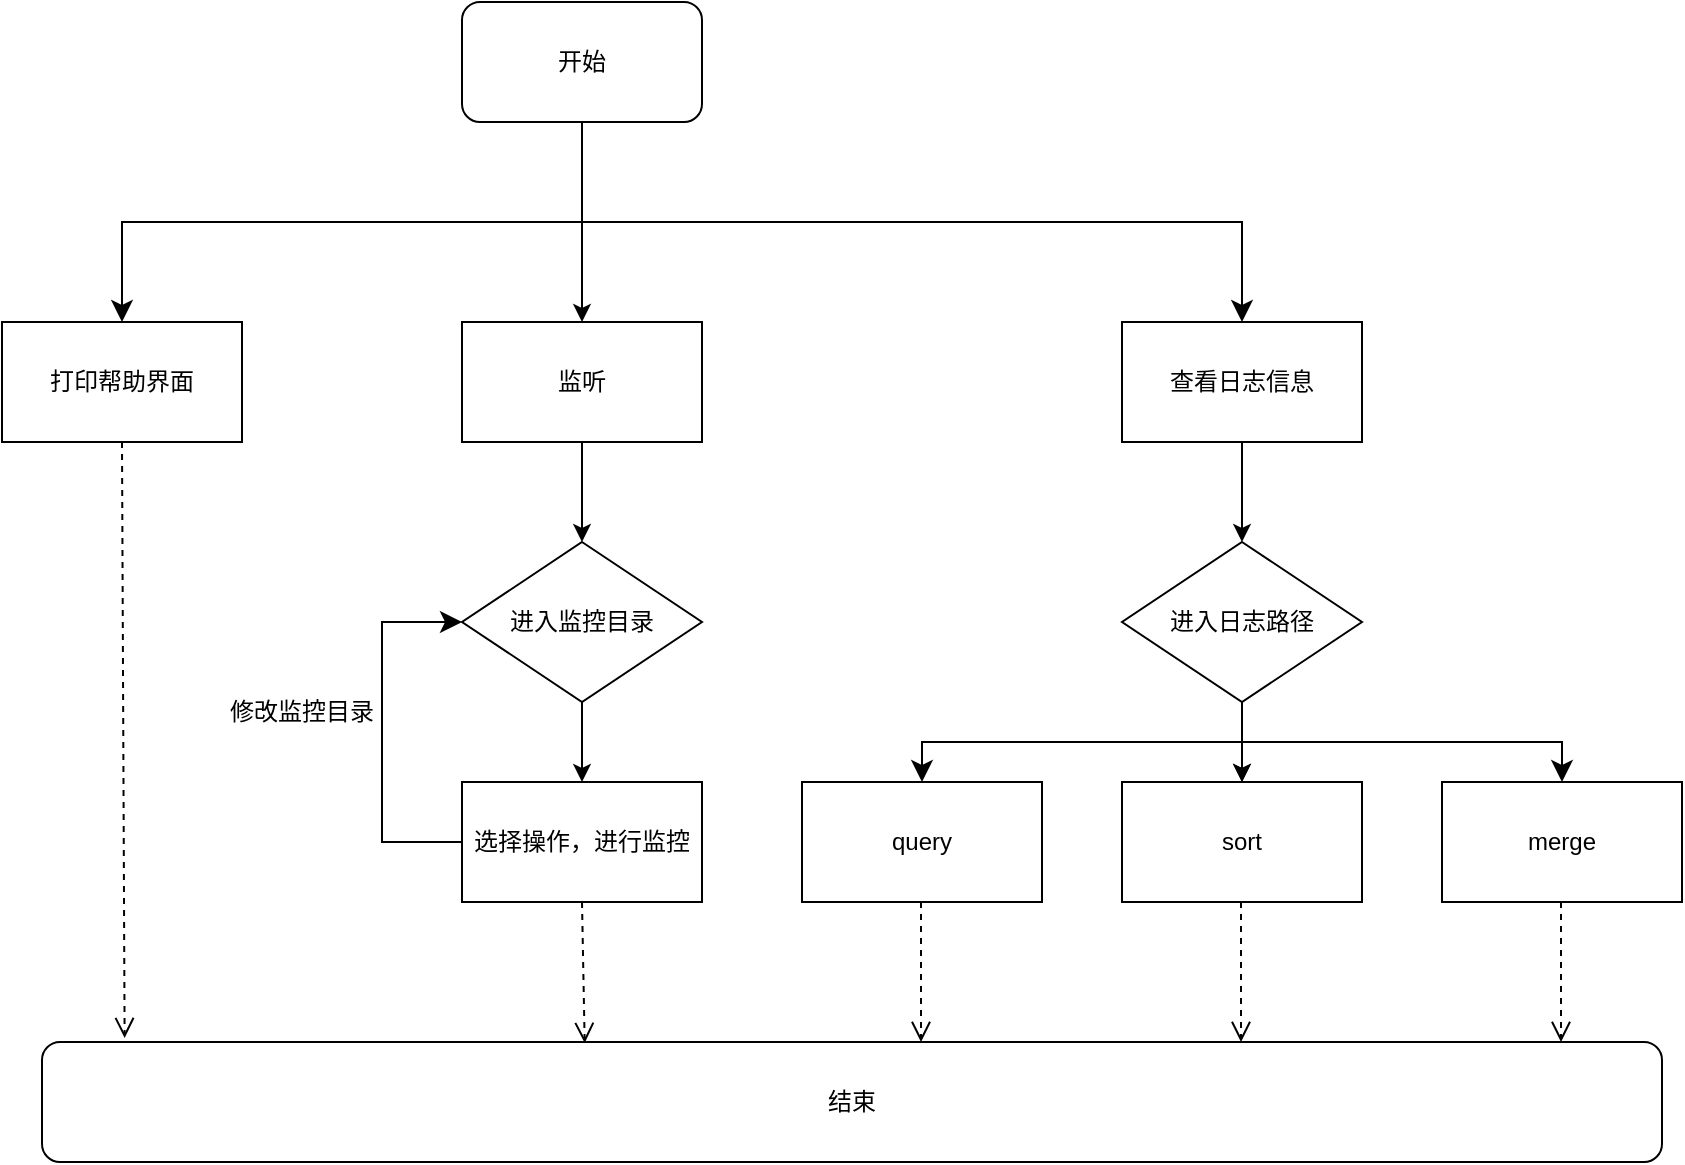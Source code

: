 <mxfile version="24.6.4" type="github">
  <diagram name="Page-1" id="e7e014a7-5840-1c2e-5031-d8a46d1fe8dd">
    <mxGraphModel dx="919" dy="655" grid="1" gridSize="10" guides="1" tooltips="1" connect="1" arrows="1" fold="1" page="1" pageScale="1" pageWidth="1169" pageHeight="826" background="none" math="0" shadow="0">
      <root>
        <mxCell id="0" />
        <mxCell id="1" parent="0" />
        <mxCell id="pgPd4hov-5LyuJY6HFhG-45" value="" style="edgeStyle=orthogonalEdgeStyle;rounded=0;orthogonalLoop=1;jettySize=auto;html=1;" edge="1" parent="1" source="pgPd4hov-5LyuJY6HFhG-41" target="pgPd4hov-5LyuJY6HFhG-44">
          <mxGeometry relative="1" as="geometry" />
        </mxCell>
        <mxCell id="pgPd4hov-5LyuJY6HFhG-41" value="开始" style="rounded=1;whiteSpace=wrap;html=1;" vertex="1" parent="1">
          <mxGeometry x="360" y="90" width="120" height="60" as="geometry" />
        </mxCell>
        <mxCell id="pgPd4hov-5LyuJY6HFhG-54" value="" style="edgeStyle=orthogonalEdgeStyle;rounded=0;orthogonalLoop=1;jettySize=auto;html=1;" edge="1" parent="1" source="pgPd4hov-5LyuJY6HFhG-44" target="pgPd4hov-5LyuJY6HFhG-53">
          <mxGeometry relative="1" as="geometry" />
        </mxCell>
        <mxCell id="pgPd4hov-5LyuJY6HFhG-44" value="监听" style="rounded=0;whiteSpace=wrap;html=1;" vertex="1" parent="1">
          <mxGeometry x="360" y="250" width="120" height="60" as="geometry" />
        </mxCell>
        <mxCell id="pgPd4hov-5LyuJY6HFhG-47" value="" style="edgeStyle=elbowEdgeStyle;elbow=vertical;endArrow=classic;html=1;curved=0;rounded=0;endSize=8;startSize=8;entryX=0.5;entryY=0;entryDx=0;entryDy=0;" edge="1" parent="1" target="pgPd4hov-5LyuJY6HFhG-48">
          <mxGeometry width="50" height="50" relative="1" as="geometry">
            <mxPoint x="420" y="160" as="sourcePoint" />
            <mxPoint x="550" y="220" as="targetPoint" />
            <Array as="points">
              <mxPoint x="480" y="200" />
            </Array>
          </mxGeometry>
        </mxCell>
        <mxCell id="pgPd4hov-5LyuJY6HFhG-61" value="" style="edgeStyle=orthogonalEdgeStyle;rounded=0;orthogonalLoop=1;jettySize=auto;html=1;" edge="1" parent="1" source="pgPd4hov-5LyuJY6HFhG-48" target="pgPd4hov-5LyuJY6HFhG-60">
          <mxGeometry relative="1" as="geometry" />
        </mxCell>
        <mxCell id="pgPd4hov-5LyuJY6HFhG-48" value="查看日志信息" style="rounded=0;whiteSpace=wrap;html=1;" vertex="1" parent="1">
          <mxGeometry x="690" y="250" width="120" height="60" as="geometry" />
        </mxCell>
        <mxCell id="pgPd4hov-5LyuJY6HFhG-49" value="" style="edgeStyle=elbowEdgeStyle;elbow=vertical;endArrow=classic;html=1;curved=0;rounded=0;endSize=8;startSize=8;exitX=0.5;exitY=1;exitDx=0;exitDy=0;entryX=0.5;entryY=0;entryDx=0;entryDy=0;" edge="1" parent="1" source="pgPd4hov-5LyuJY6HFhG-41" target="pgPd4hov-5LyuJY6HFhG-50">
          <mxGeometry width="50" height="50" relative="1" as="geometry">
            <mxPoint x="420" y="245" as="sourcePoint" />
            <mxPoint x="160" y="250" as="targetPoint" />
          </mxGeometry>
        </mxCell>
        <mxCell id="pgPd4hov-5LyuJY6HFhG-50" value="打印帮助界面" style="rounded=0;whiteSpace=wrap;html=1;" vertex="1" parent="1">
          <mxGeometry x="130" y="250" width="120" height="60" as="geometry" />
        </mxCell>
        <mxCell id="pgPd4hov-5LyuJY6HFhG-56" value="" style="edgeStyle=orthogonalEdgeStyle;rounded=0;orthogonalLoop=1;jettySize=auto;html=1;" edge="1" parent="1" source="pgPd4hov-5LyuJY6HFhG-53" target="pgPd4hov-5LyuJY6HFhG-55">
          <mxGeometry relative="1" as="geometry" />
        </mxCell>
        <mxCell id="pgPd4hov-5LyuJY6HFhG-53" value="进入监控目录" style="rhombus;whiteSpace=wrap;html=1;rounded=0;" vertex="1" parent="1">
          <mxGeometry x="360" y="360" width="120" height="80" as="geometry" />
        </mxCell>
        <mxCell id="pgPd4hov-5LyuJY6HFhG-55" value="选择操作，进行监控" style="whiteSpace=wrap;html=1;rounded=0;" vertex="1" parent="1">
          <mxGeometry x="360" y="480" width="120" height="60" as="geometry" />
        </mxCell>
        <mxCell id="pgPd4hov-5LyuJY6HFhG-57" value="" style="edgeStyle=elbowEdgeStyle;elbow=horizontal;endArrow=classic;html=1;curved=0;rounded=0;endSize=8;startSize=8;exitX=0;exitY=0.5;exitDx=0;exitDy=0;entryX=0;entryY=0.5;entryDx=0;entryDy=0;" edge="1" parent="1" source="pgPd4hov-5LyuJY6HFhG-55" target="pgPd4hov-5LyuJY6HFhG-53">
          <mxGeometry width="50" height="50" relative="1" as="geometry">
            <mxPoint x="510" y="510" as="sourcePoint" />
            <mxPoint x="560" y="460" as="targetPoint" />
            <Array as="points">
              <mxPoint x="320" y="450" />
            </Array>
          </mxGeometry>
        </mxCell>
        <mxCell id="pgPd4hov-5LyuJY6HFhG-58" value="修改监控目录" style="text;html=1;align=center;verticalAlign=middle;whiteSpace=wrap;rounded=0;" vertex="1" parent="1">
          <mxGeometry x="240" y="430" width="80" height="30" as="geometry" />
        </mxCell>
        <mxCell id="pgPd4hov-5LyuJY6HFhG-63" value="" style="edgeStyle=orthogonalEdgeStyle;rounded=0;orthogonalLoop=1;jettySize=auto;html=1;" edge="1" parent="1" source="pgPd4hov-5LyuJY6HFhG-60" target="pgPd4hov-5LyuJY6HFhG-62">
          <mxGeometry relative="1" as="geometry" />
        </mxCell>
        <mxCell id="pgPd4hov-5LyuJY6HFhG-66" value="" style="edgeStyle=orthogonalEdgeStyle;rounded=0;orthogonalLoop=1;jettySize=auto;html=1;" edge="1" parent="1" source="pgPd4hov-5LyuJY6HFhG-60" target="pgPd4hov-5LyuJY6HFhG-62">
          <mxGeometry relative="1" as="geometry" />
        </mxCell>
        <mxCell id="pgPd4hov-5LyuJY6HFhG-60" value="进入日志路径" style="rhombus;whiteSpace=wrap;html=1;rounded=0;" vertex="1" parent="1">
          <mxGeometry x="690" y="360" width="120" height="80" as="geometry" />
        </mxCell>
        <mxCell id="pgPd4hov-5LyuJY6HFhG-62" value="sort" style="whiteSpace=wrap;html=1;rounded=0;" vertex="1" parent="1">
          <mxGeometry x="690" y="480" width="120" height="60" as="geometry" />
        </mxCell>
        <mxCell id="pgPd4hov-5LyuJY6HFhG-64" value="" style="edgeStyle=elbowEdgeStyle;elbow=vertical;endArrow=classic;html=1;curved=0;rounded=0;endSize=8;startSize=8;exitX=0.5;exitY=1;exitDx=0;exitDy=0;entryX=0.5;entryY=0;entryDx=0;entryDy=0;" edge="1" parent="1" source="pgPd4hov-5LyuJY6HFhG-60" target="pgPd4hov-5LyuJY6HFhG-65">
          <mxGeometry width="50" height="50" relative="1" as="geometry">
            <mxPoint x="530" y="370" as="sourcePoint" />
            <mxPoint x="630" y="480" as="targetPoint" />
          </mxGeometry>
        </mxCell>
        <mxCell id="pgPd4hov-5LyuJY6HFhG-65" value="query" style="rounded=0;whiteSpace=wrap;html=1;" vertex="1" parent="1">
          <mxGeometry x="530" y="480" width="120" height="60" as="geometry" />
        </mxCell>
        <mxCell id="pgPd4hov-5LyuJY6HFhG-67" value="merge" style="rounded=0;whiteSpace=wrap;html=1;" vertex="1" parent="1">
          <mxGeometry x="850" y="480" width="120" height="60" as="geometry" />
        </mxCell>
        <mxCell id="pgPd4hov-5LyuJY6HFhG-68" value="" style="edgeStyle=elbowEdgeStyle;elbow=vertical;endArrow=classic;html=1;curved=0;rounded=0;endSize=8;startSize=8;exitX=0.5;exitY=1;exitDx=0;exitDy=0;entryX=0.5;entryY=0;entryDx=0;entryDy=0;" edge="1" parent="1" source="pgPd4hov-5LyuJY6HFhG-60" target="pgPd4hov-5LyuJY6HFhG-67">
          <mxGeometry width="50" height="50" relative="1" as="geometry">
            <mxPoint x="860" y="450" as="sourcePoint" />
            <mxPoint x="870" y="420" as="targetPoint" />
          </mxGeometry>
        </mxCell>
        <mxCell id="pgPd4hov-5LyuJY6HFhG-69" value="" style="html=1;verticalAlign=bottom;endArrow=open;dashed=1;endSize=8;curved=0;rounded=0;exitX=0.5;exitY=1;exitDx=0;exitDy=0;entryX=0.051;entryY=-0.033;entryDx=0;entryDy=0;entryPerimeter=0;" edge="1" parent="1" source="pgPd4hov-5LyuJY6HFhG-50" target="pgPd4hov-5LyuJY6HFhG-71">
          <mxGeometry relative="1" as="geometry">
            <mxPoint x="590" y="440" as="sourcePoint" />
            <mxPoint x="570" y="440" as="targetPoint" />
          </mxGeometry>
        </mxCell>
        <mxCell id="pgPd4hov-5LyuJY6HFhG-71" value="结束" style="rounded=1;whiteSpace=wrap;html=1;" vertex="1" parent="1">
          <mxGeometry x="150" y="610" width="810" height="60" as="geometry" />
        </mxCell>
        <mxCell id="pgPd4hov-5LyuJY6HFhG-72" value="" style="html=1;verticalAlign=bottom;endArrow=open;dashed=1;endSize=8;curved=0;rounded=0;exitX=0.5;exitY=1;exitDx=0;exitDy=0;entryX=0.335;entryY=0.008;entryDx=0;entryDy=0;entryPerimeter=0;" edge="1" parent="1" source="pgPd4hov-5LyuJY6HFhG-55" target="pgPd4hov-5LyuJY6HFhG-71">
          <mxGeometry relative="1" as="geometry">
            <mxPoint x="200" y="320" as="sourcePoint" />
            <mxPoint x="199" y="618" as="targetPoint" />
          </mxGeometry>
        </mxCell>
        <mxCell id="pgPd4hov-5LyuJY6HFhG-73" value="" style="html=1;verticalAlign=bottom;endArrow=open;dashed=1;endSize=8;curved=0;rounded=0;exitX=0.5;exitY=1;exitDx=0;exitDy=0;entryX=0.351;entryY=0;entryDx=0;entryDy=0;entryPerimeter=0;" edge="1" parent="1">
          <mxGeometry relative="1" as="geometry">
            <mxPoint x="589.5" y="540" as="sourcePoint" />
            <mxPoint x="589.5" y="610" as="targetPoint" />
          </mxGeometry>
        </mxCell>
        <mxCell id="pgPd4hov-5LyuJY6HFhG-74" value="" style="html=1;verticalAlign=bottom;endArrow=open;dashed=1;endSize=8;curved=0;rounded=0;exitX=0.5;exitY=1;exitDx=0;exitDy=0;entryX=0.351;entryY=0;entryDx=0;entryDy=0;entryPerimeter=0;" edge="1" parent="1">
          <mxGeometry relative="1" as="geometry">
            <mxPoint x="749.5" y="540" as="sourcePoint" />
            <mxPoint x="749.5" y="610" as="targetPoint" />
          </mxGeometry>
        </mxCell>
        <mxCell id="pgPd4hov-5LyuJY6HFhG-75" value="" style="html=1;verticalAlign=bottom;endArrow=open;dashed=1;endSize=8;curved=0;rounded=0;exitX=0.5;exitY=1;exitDx=0;exitDy=0;entryX=0.351;entryY=0;entryDx=0;entryDy=0;entryPerimeter=0;" edge="1" parent="1">
          <mxGeometry relative="1" as="geometry">
            <mxPoint x="909.5" y="540" as="sourcePoint" />
            <mxPoint x="909.5" y="610" as="targetPoint" />
          </mxGeometry>
        </mxCell>
      </root>
    </mxGraphModel>
  </diagram>
</mxfile>
